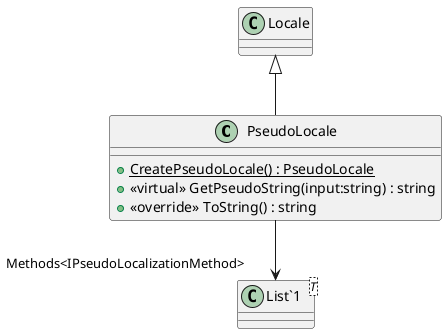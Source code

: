 @startuml
class PseudoLocale {
    + {static} CreatePseudoLocale() : PseudoLocale
    + <<virtual>> GetPseudoString(input:string) : string
    + <<override>> ToString() : string
}
class "List`1"<T> {
}
Locale <|-- PseudoLocale
PseudoLocale --> "Methods<IPseudoLocalizationMethod>" "List`1"
@enduml
